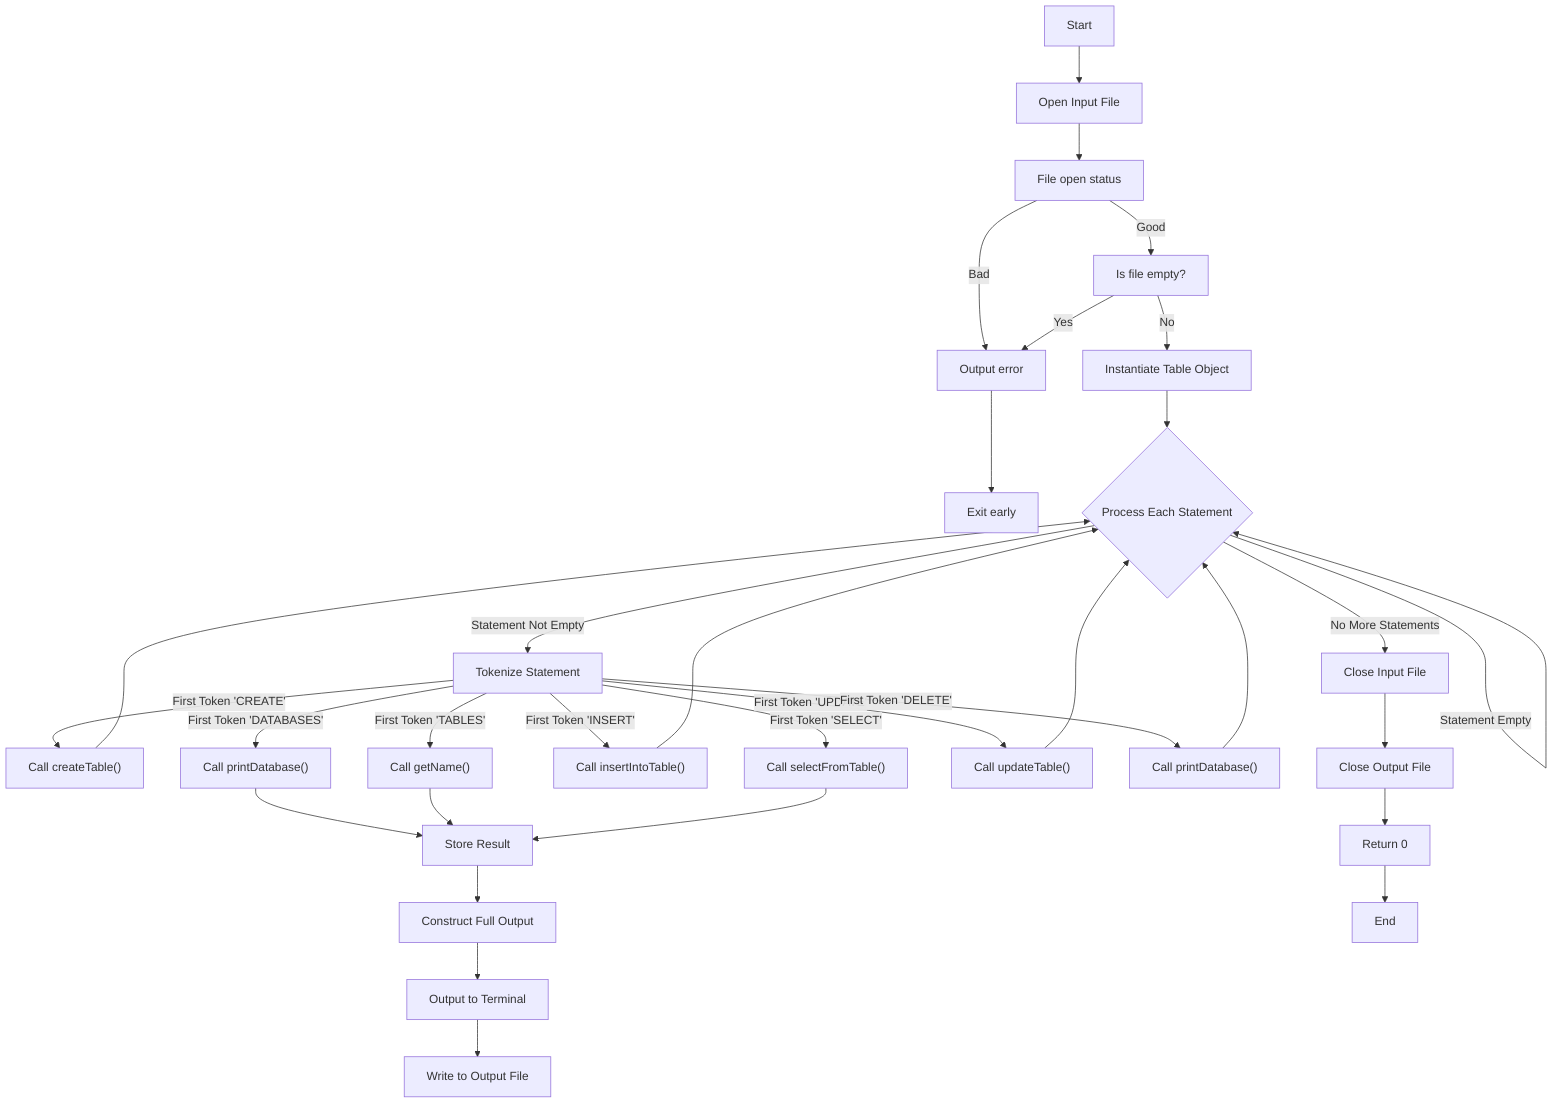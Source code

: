 flowchart TD
    A[Start] --> B[Open Input File]
    B --> C[File open status]
    C --> |Good| D[Is file empty?]
    C --> |Bad| E[Output error]
    E --> E1[Exit early]
    D --> |Yes| E
    D --> |No| H[Instantiate Table Object]
    H --> F{Process Each Statement}
    F --> |Statement Empty| F
    F --> |Statement Not Empty| G[Tokenize Statement]
    G --> |First Token 'CREATE'| I["Call createTable()"]
    G --> |First Token 'DATABASES'| J["Call printDatabase()"]
    G --> |First Token 'TABLES'| K["Call getName()"]
    G --> |First Token 'INSERT'| L["Call insertIntoTable()"]
    G --> |First Token 'SELECT'| M["Call selectFromTable()"]
    G --> |First Token 'UPDATE'| N["Call updateTable()"]
    G --> |First Token 'DELETE'| O["Call printDatabase()"]
    I --> F
    J --> P[Store Result]
    K --> P
    L --> F
    M --> P
    N --> F
    O --> F
    P --> Q[Construct Full Output]
    Q --> R[Output to Terminal]
    R --> S[Write to Output File]
    F --> |No More Statements| T[Close Input File]
    T --> U[Close Output File]
    U --> V[Return 0]
    V --> W[End]